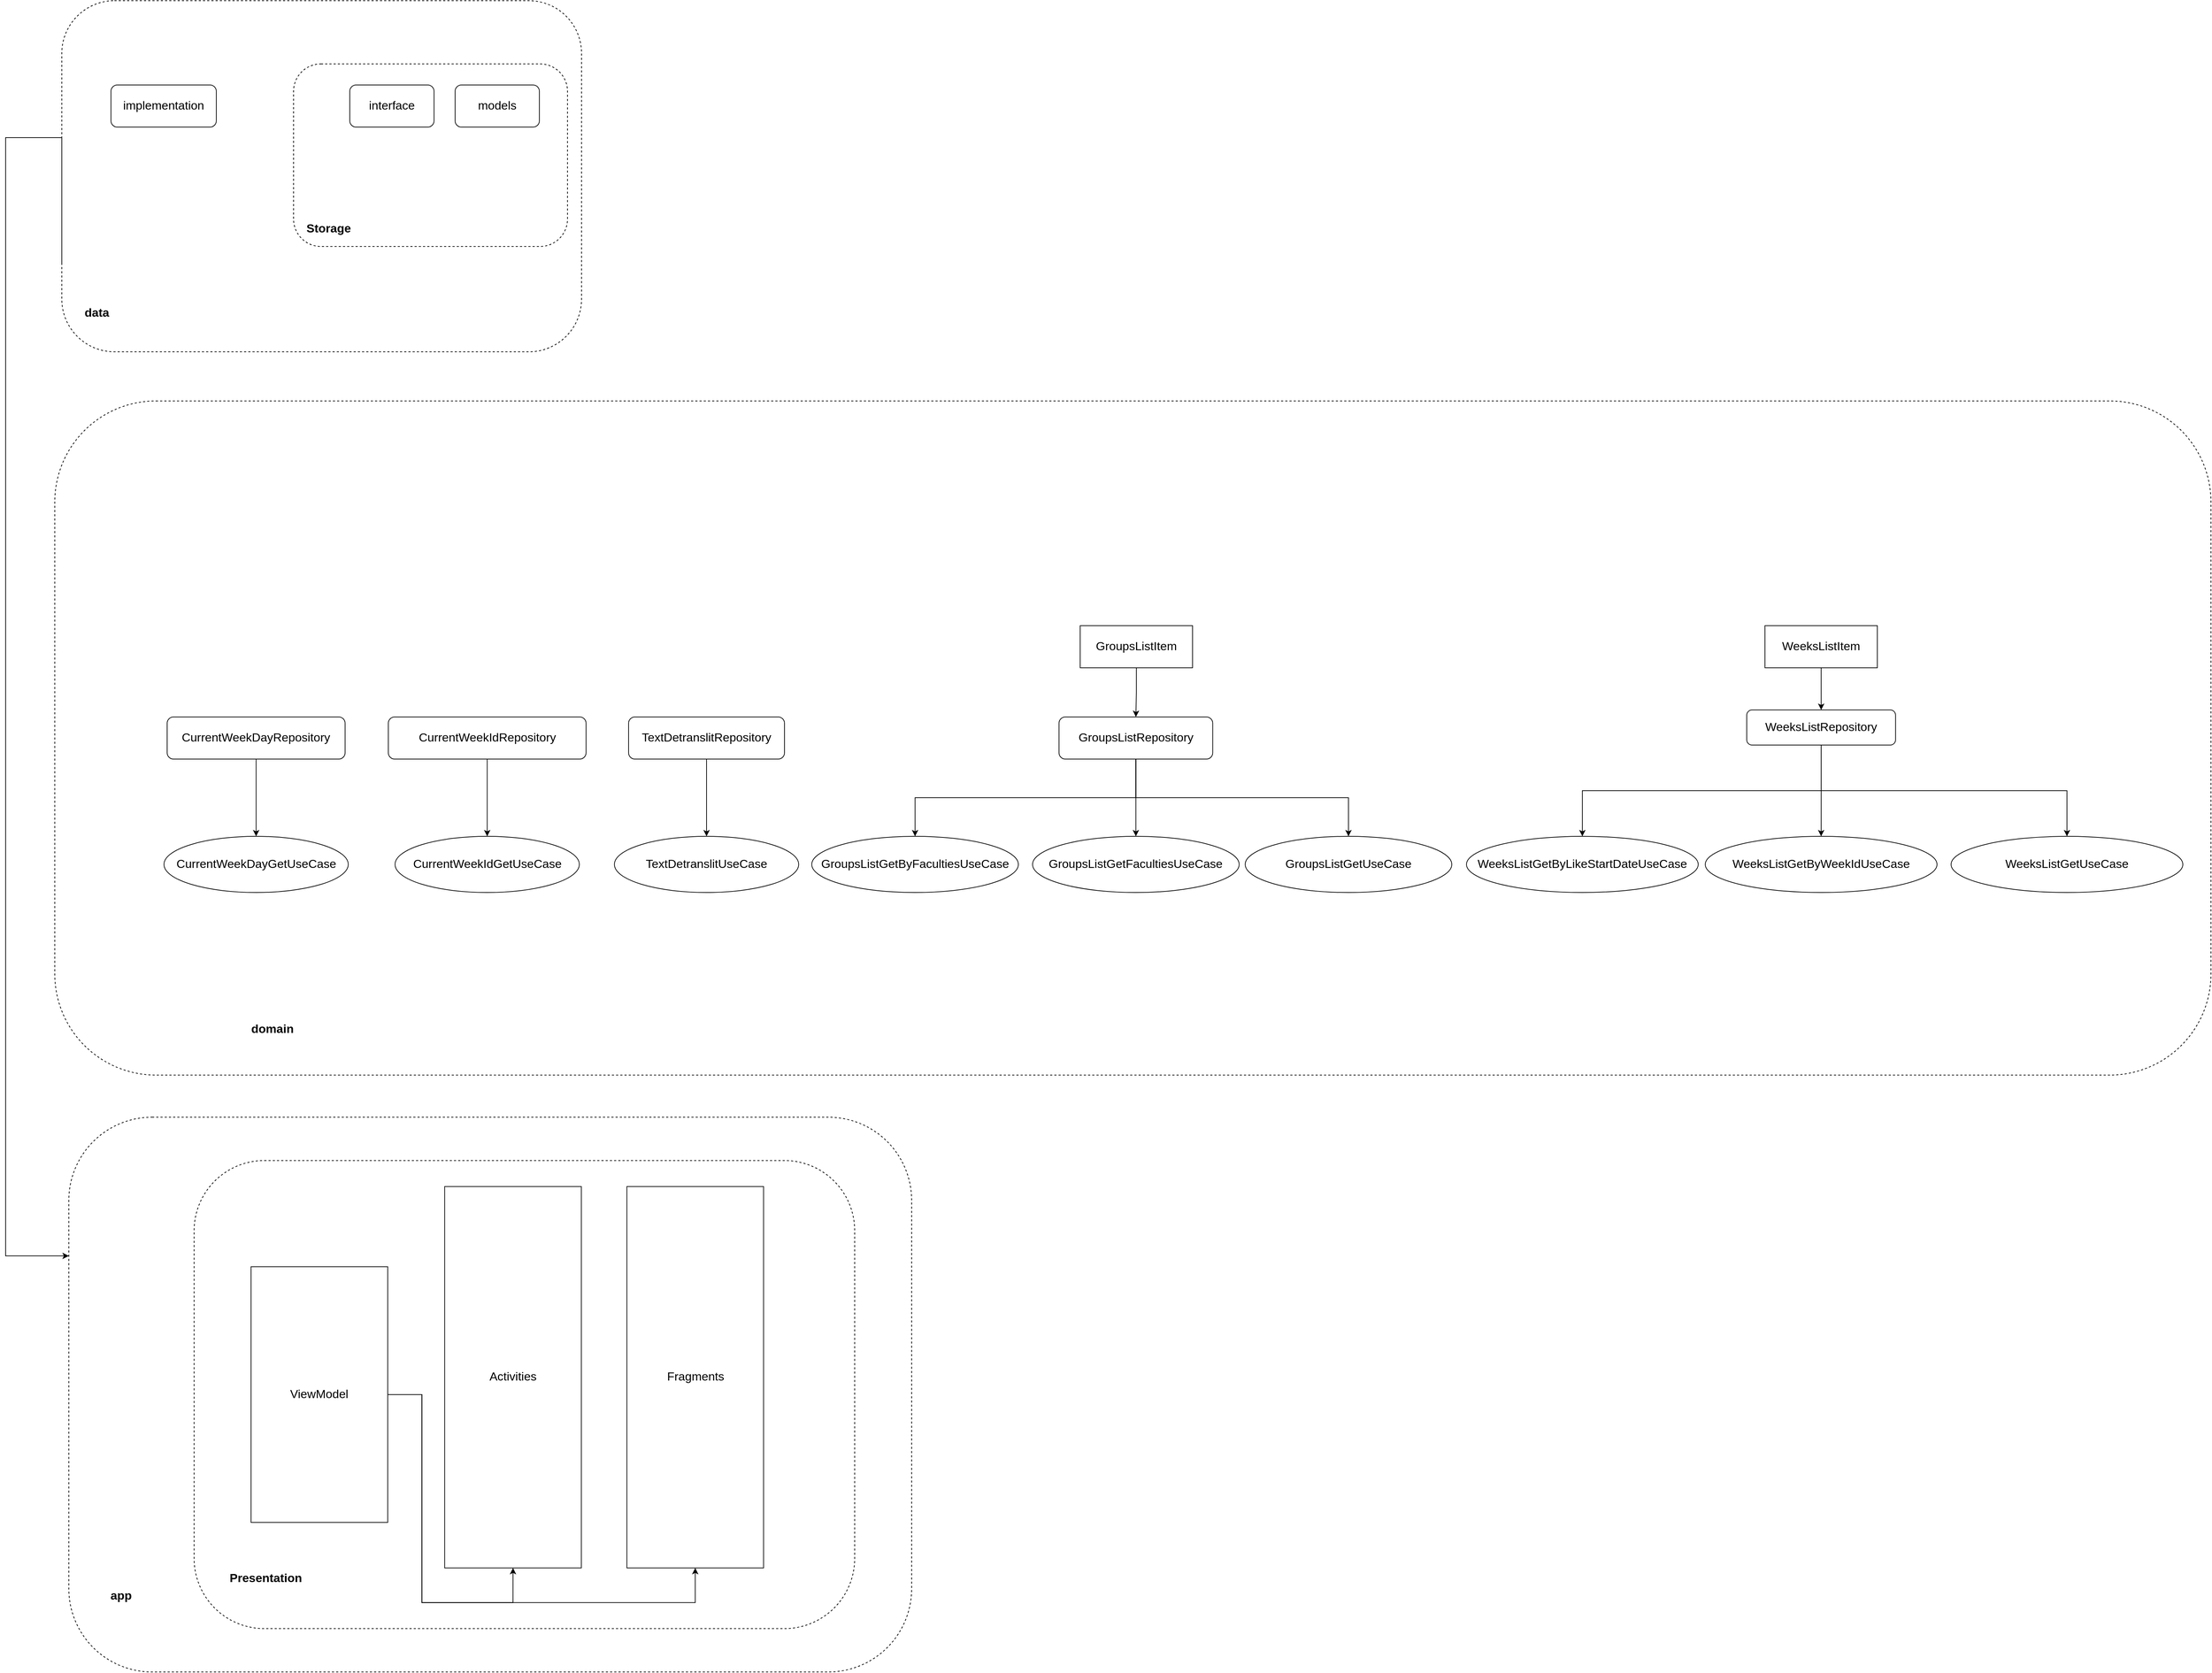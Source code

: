 <mxfile version="20.2.8" type="github">
  <diagram id="Dc5u9hlVZmJ9DCp1gOC9" name="Page-1">
    <mxGraphModel dx="2426" dy="3492" grid="1" gridSize="10" guides="1" tooltips="1" connect="1" arrows="1" fold="1" page="1" pageScale="1" pageWidth="850" pageHeight="1100" math="0" shadow="0">
      <root>
        <mxCell id="0" />
        <mxCell id="1" parent="0" />
        <mxCell id="wWSufEZwXDLfGZljW0We-4" value="" style="group" vertex="1" connectable="0" parent="1">
          <mxGeometry x="190" y="-430" width="3030" height="640" as="geometry" />
        </mxCell>
        <mxCell id="QKEaaRz8FZh1anZDFG1t-9" value="" style="rounded=1;whiteSpace=wrap;html=1;dashed=1;strokeColor=default;fontSize=17;fillColor=default;" parent="wWSufEZwXDLfGZljW0We-4" vertex="1">
          <mxGeometry x="-40" y="-350" width="3070" height="960" as="geometry" />
        </mxCell>
        <mxCell id="QKEaaRz8FZh1anZDFG1t-10" value="&lt;b&gt;domain&lt;/b&gt;" style="text;html=1;strokeColor=none;fillColor=none;align=center;verticalAlign=middle;whiteSpace=wrap;rounded=0;dashed=1;fontSize=17;" parent="wWSufEZwXDLfGZljW0We-4" vertex="1">
          <mxGeometry x="180.0" y="530" width="180.0" height="30" as="geometry" />
        </mxCell>
        <mxCell id="wWSufEZwXDLfGZljW0We-29" value="CurrentWeekDayRepository" style="rounded=1;whiteSpace=wrap;html=1;labelBackgroundColor=#FFFFFF;strokeColor=default;fontSize=17;fontColor=#000000;fillColor=none;" vertex="1" parent="wWSufEZwXDLfGZljW0We-4">
          <mxGeometry x="120.001" y="100" width="253.363" height="60" as="geometry" />
        </mxCell>
        <mxCell id="wWSufEZwXDLfGZljW0We-30" value="CurrentWeekIdRepository" style="rounded=1;whiteSpace=wrap;html=1;labelBackgroundColor=#FFFFFF;strokeColor=default;fontSize=17;fontColor=#000000;fillColor=none;" vertex="1" parent="wWSufEZwXDLfGZljW0We-4">
          <mxGeometry x="434.918" y="100" width="281.536" height="60" as="geometry" />
        </mxCell>
        <mxCell id="wWSufEZwXDLfGZljW0We-31" value="GroupsListRepository" style="rounded=1;whiteSpace=wrap;html=1;labelBackgroundColor=#FFFFFF;strokeColor=default;fontSize=17;fontColor=#000000;fillColor=none;" vertex="1" parent="wWSufEZwXDLfGZljW0We-4">
          <mxGeometry x="1389.851" y="100" width="218.862" height="60" as="geometry" />
        </mxCell>
        <mxCell id="wWSufEZwXDLfGZljW0We-33" value="TextDetranslitRepository" style="rounded=1;whiteSpace=wrap;html=1;labelBackgroundColor=#FFFFFF;strokeColor=default;fontSize=17;fontColor=#000000;fillColor=none;" vertex="1" parent="wWSufEZwXDLfGZljW0We-4">
          <mxGeometry x="777" y="100" width="222" height="60" as="geometry" />
        </mxCell>
        <mxCell id="wWSufEZwXDLfGZljW0We-52" style="edgeStyle=orthogonalEdgeStyle;rounded=0;orthogonalLoop=1;jettySize=auto;html=1;fontSize=17;fontColor=#000000;" edge="1" parent="wWSufEZwXDLfGZljW0We-4" source="wWSufEZwXDLfGZljW0We-34" target="wWSufEZwXDLfGZljW0We-50">
          <mxGeometry relative="1" as="geometry" />
        </mxCell>
        <mxCell id="wWSufEZwXDLfGZljW0We-53" style="edgeStyle=orthogonalEdgeStyle;rounded=0;orthogonalLoop=1;jettySize=auto;html=1;exitX=0.5;exitY=1;exitDx=0;exitDy=0;fontSize=17;fontColor=#000000;" edge="1" parent="wWSufEZwXDLfGZljW0We-4" source="wWSufEZwXDLfGZljW0We-34" target="wWSufEZwXDLfGZljW0We-49">
          <mxGeometry relative="1" as="geometry" />
        </mxCell>
        <mxCell id="wWSufEZwXDLfGZljW0We-34" value="WeeksListRepository" style="rounded=1;whiteSpace=wrap;html=1;labelBackgroundColor=#FFFFFF;strokeColor=default;fontSize=17;fontColor=#000000;fillColor=none;" vertex="1" parent="wWSufEZwXDLfGZljW0We-4">
          <mxGeometry x="2369.05" y="90" width="211.91" height="50" as="geometry" />
        </mxCell>
        <mxCell id="wWSufEZwXDLfGZljW0We-35" value="CurrentWeekDayGetUseCase" style="ellipse;whiteSpace=wrap;html=1;labelBackgroundColor=#FFFFFF;strokeColor=default;fontSize=17;fontColor=#000000;fillColor=none;" vertex="1" parent="wWSufEZwXDLfGZljW0We-4">
          <mxGeometry x="115.501" y="270" width="262.364" height="80" as="geometry" />
        </mxCell>
        <mxCell id="wWSufEZwXDLfGZljW0We-36" style="edgeStyle=orthogonalEdgeStyle;rounded=0;orthogonalLoop=1;jettySize=auto;html=1;fontSize=17;fontColor=#000000;" edge="1" parent="wWSufEZwXDLfGZljW0We-4" source="wWSufEZwXDLfGZljW0We-29" target="wWSufEZwXDLfGZljW0We-35">
          <mxGeometry relative="1" as="geometry" />
        </mxCell>
        <mxCell id="wWSufEZwXDLfGZljW0We-37" value="CurrentWeekIdGetUseCase" style="ellipse;whiteSpace=wrap;html=1;labelBackgroundColor=#FFFFFF;strokeColor=default;fontSize=17;fontColor=#000000;fillColor=none;" vertex="1" parent="wWSufEZwXDLfGZljW0We-4">
          <mxGeometry x="444.505" y="270" width="262.364" height="80" as="geometry" />
        </mxCell>
        <mxCell id="wWSufEZwXDLfGZljW0We-38" style="edgeStyle=orthogonalEdgeStyle;rounded=0;orthogonalLoop=1;jettySize=auto;html=1;exitX=0.5;exitY=1;exitDx=0;exitDy=0;entryX=0.5;entryY=0;entryDx=0;entryDy=0;fontSize=17;fontColor=#000000;" edge="1" parent="wWSufEZwXDLfGZljW0We-4" source="wWSufEZwXDLfGZljW0We-30" target="wWSufEZwXDLfGZljW0We-37">
          <mxGeometry relative="1" as="geometry" />
        </mxCell>
        <mxCell id="wWSufEZwXDLfGZljW0We-39" value="TextDetranslitUseCase" style="ellipse;whiteSpace=wrap;html=1;labelBackgroundColor=#FFFFFF;strokeColor=default;fontSize=17;fontColor=#000000;fillColor=none;" vertex="1" parent="wWSufEZwXDLfGZljW0We-4">
          <mxGeometry x="756.818" y="270" width="262.364" height="80" as="geometry" />
        </mxCell>
        <mxCell id="wWSufEZwXDLfGZljW0We-40" style="edgeStyle=orthogonalEdgeStyle;rounded=0;orthogonalLoop=1;jettySize=auto;html=1;exitX=0.5;exitY=1;exitDx=0;exitDy=0;fontSize=17;fontColor=#000000;" edge="1" parent="wWSufEZwXDLfGZljW0We-4" source="wWSufEZwXDLfGZljW0We-33" target="wWSufEZwXDLfGZljW0We-39">
          <mxGeometry relative="1" as="geometry" />
        </mxCell>
        <mxCell id="wWSufEZwXDLfGZljW0We-41" value="GroupsListGetByFacultiesUseCase" style="ellipse;whiteSpace=wrap;html=1;labelBackgroundColor=#FFFFFF;strokeColor=default;fontSize=17;fontColor=#000000;fillColor=none;" vertex="1" parent="wWSufEZwXDLfGZljW0We-4">
          <mxGeometry x="1037.8" y="270" width="294.2" height="80" as="geometry" />
        </mxCell>
        <mxCell id="wWSufEZwXDLfGZljW0We-44" style="edgeStyle=orthogonalEdgeStyle;rounded=0;orthogonalLoop=1;jettySize=auto;html=1;exitX=0.5;exitY=1;exitDx=0;exitDy=0;fontSize=17;fontColor=#000000;" edge="1" parent="wWSufEZwXDLfGZljW0We-4" source="wWSufEZwXDLfGZljW0We-31" target="wWSufEZwXDLfGZljW0We-41">
          <mxGeometry relative="1" as="geometry" />
        </mxCell>
        <mxCell id="wWSufEZwXDLfGZljW0We-42" value="GroupsListGetFacultiesUseCase" style="ellipse;whiteSpace=wrap;html=1;labelBackgroundColor=#FFFFFF;strokeColor=default;fontSize=17;fontColor=#000000;fillColor=none;" vertex="1" parent="wWSufEZwXDLfGZljW0We-4">
          <mxGeometry x="1352.182" y="270" width="294.2" height="80" as="geometry" />
        </mxCell>
        <mxCell id="wWSufEZwXDLfGZljW0We-45" style="edgeStyle=orthogonalEdgeStyle;rounded=0;orthogonalLoop=1;jettySize=auto;html=1;exitX=0.5;exitY=1;exitDx=0;exitDy=0;fontSize=17;fontColor=#000000;" edge="1" parent="wWSufEZwXDLfGZljW0We-4" source="wWSufEZwXDLfGZljW0We-31" target="wWSufEZwXDLfGZljW0We-42">
          <mxGeometry relative="1" as="geometry" />
        </mxCell>
        <mxCell id="wWSufEZwXDLfGZljW0We-43" value="GroupsListGetUseCase" style="ellipse;whiteSpace=wrap;html=1;labelBackgroundColor=#FFFFFF;strokeColor=default;fontSize=17;fontColor=#000000;fillColor=none;" vertex="1" parent="wWSufEZwXDLfGZljW0We-4">
          <mxGeometry x="1654.909" y="270" width="294.2" height="80" as="geometry" />
        </mxCell>
        <mxCell id="wWSufEZwXDLfGZljW0We-46" style="edgeStyle=orthogonalEdgeStyle;rounded=0;orthogonalLoop=1;jettySize=auto;html=1;exitX=0.5;exitY=1;exitDx=0;exitDy=0;fontSize=17;fontColor=#000000;" edge="1" parent="wWSufEZwXDLfGZljW0We-4" source="wWSufEZwXDLfGZljW0We-31" target="wWSufEZwXDLfGZljW0We-43">
          <mxGeometry relative="1" as="geometry" />
        </mxCell>
        <mxCell id="wWSufEZwXDLfGZljW0We-49" value="WeeksListGetByLikeStartDateUseCase" style="ellipse;whiteSpace=wrap;html=1;labelBackgroundColor=#FFFFFF;strokeColor=default;fontSize=17;fontColor=#000000;fillColor=none;" vertex="1" parent="wWSufEZwXDLfGZljW0We-4">
          <mxGeometry x="1970" y="270" width="330" height="80" as="geometry" />
        </mxCell>
        <mxCell id="wWSufEZwXDLfGZljW0We-50" value="WeeksListGetByWeekIdUseCase" style="ellipse;whiteSpace=wrap;html=1;labelBackgroundColor=#FFFFFF;strokeColor=default;fontSize=17;fontColor=#000000;fillColor=none;" vertex="1" parent="wWSufEZwXDLfGZljW0We-4">
          <mxGeometry x="2310" y="270" width="330" height="80" as="geometry" />
        </mxCell>
        <mxCell id="wWSufEZwXDLfGZljW0We-56" style="edgeStyle=orthogonalEdgeStyle;rounded=0;orthogonalLoop=1;jettySize=auto;html=1;exitX=0.5;exitY=1;exitDx=0;exitDy=0;entryX=0.5;entryY=0;entryDx=0;entryDy=0;fontSize=17;fontColor=#000000;" edge="1" parent="wWSufEZwXDLfGZljW0We-4" source="wWSufEZwXDLfGZljW0We-55" target="wWSufEZwXDLfGZljW0We-31">
          <mxGeometry relative="1" as="geometry" />
        </mxCell>
        <mxCell id="wWSufEZwXDLfGZljW0We-55" value="GroupsListItem" style="rounded=0;whiteSpace=wrap;html=1;labelBackgroundColor=#FFFFFF;strokeColor=default;fontSize=17;fontColor=#000000;fillColor=none;" vertex="1" parent="wWSufEZwXDLfGZljW0We-4">
          <mxGeometry x="1420" y="-30" width="160" height="60" as="geometry" />
        </mxCell>
        <mxCell id="wWSufEZwXDLfGZljW0We-57" value="WeeksListItem" style="rounded=0;whiteSpace=wrap;html=1;labelBackgroundColor=#FFFFFF;strokeColor=default;fontSize=17;fontColor=#000000;fillColor=none;" vertex="1" parent="wWSufEZwXDLfGZljW0We-4">
          <mxGeometry x="2395" y="-30" width="160" height="60" as="geometry" />
        </mxCell>
        <mxCell id="wWSufEZwXDLfGZljW0We-58" style="edgeStyle=orthogonalEdgeStyle;rounded=0;orthogonalLoop=1;jettySize=auto;html=1;fontSize=17;fontColor=#000000;" edge="1" parent="wWSufEZwXDLfGZljW0We-4" source="wWSufEZwXDLfGZljW0We-57" target="wWSufEZwXDLfGZljW0We-34">
          <mxGeometry relative="1" as="geometry" />
        </mxCell>
        <mxCell id="wWSufEZwXDLfGZljW0We-9" value="" style="group;fillColor=default;" vertex="1" connectable="0" parent="1">
          <mxGeometry x="160" y="-1350" width="740" height="500" as="geometry" />
        </mxCell>
        <mxCell id="wWSufEZwXDLfGZljW0We-7" value="" style="rounded=1;whiteSpace=wrap;html=1;strokeColor=default;fontSize=17;fillColor=none;dashed=1;" vertex="1" parent="wWSufEZwXDLfGZljW0We-9">
          <mxGeometry width="740" height="500" as="geometry" />
        </mxCell>
        <mxCell id="wWSufEZwXDLfGZljW0We-8" value="&lt;b&gt;data&lt;/b&gt;" style="text;html=1;strokeColor=none;fillColor=none;align=center;verticalAlign=middle;whiteSpace=wrap;rounded=0;dashed=1;fontSize=17;" vertex="1" parent="wWSufEZwXDLfGZljW0We-9">
          <mxGeometry x="20" y="430" width="60" height="30" as="geometry" />
        </mxCell>
        <mxCell id="wWSufEZwXDLfGZljW0We-23" value="implementation" style="rounded=1;whiteSpace=wrap;html=1;strokeColor=default;fontSize=17;fillColor=none;" vertex="1" parent="wWSufEZwXDLfGZljW0We-9">
          <mxGeometry x="70" y="120" width="150" height="60" as="geometry" />
        </mxCell>
        <mxCell id="wWSufEZwXDLfGZljW0We-26" value="" style="group" vertex="1" connectable="0" parent="wWSufEZwXDLfGZljW0We-9">
          <mxGeometry x="330" y="90" width="390" height="260" as="geometry" />
        </mxCell>
        <mxCell id="wWSufEZwXDLfGZljW0We-24" value="" style="rounded=1;whiteSpace=wrap;html=1;strokeColor=default;fontSize=17;fillColor=none;dashed=1;" vertex="1" parent="wWSufEZwXDLfGZljW0We-26">
          <mxGeometry width="390" height="260" as="geometry" />
        </mxCell>
        <mxCell id="wWSufEZwXDLfGZljW0We-10" value="models" style="rounded=1;whiteSpace=wrap;html=1;strokeColor=default;fontSize=17;fillColor=none;" vertex="1" parent="wWSufEZwXDLfGZljW0We-26">
          <mxGeometry x="230" y="30" width="120" height="60" as="geometry" />
        </mxCell>
        <mxCell id="wWSufEZwXDLfGZljW0We-22" value="interface" style="rounded=1;whiteSpace=wrap;html=1;strokeColor=default;fontSize=17;fillColor=none;" vertex="1" parent="wWSufEZwXDLfGZljW0We-26">
          <mxGeometry x="80" y="30" width="120" height="60" as="geometry" />
        </mxCell>
        <mxCell id="wWSufEZwXDLfGZljW0We-25" value="&lt;b&gt;Storage&lt;/b&gt;" style="text;html=1;strokeColor=none;fillColor=none;align=center;verticalAlign=middle;whiteSpace=wrap;rounded=0;dashed=1;fontSize=17;" vertex="1" parent="wWSufEZwXDLfGZljW0We-26">
          <mxGeometry x="20" y="220" width="60" height="30" as="geometry" />
        </mxCell>
        <mxCell id="wWSufEZwXDLfGZljW0We-5" value="" style="group" vertex="1" connectable="0" parent="1">
          <mxGeometry x="170" y="240" width="1200" height="790" as="geometry" />
        </mxCell>
        <mxCell id="QKEaaRz8FZh1anZDFG1t-1" value="" style="rounded=1;whiteSpace=wrap;html=1;dashed=1;" parent="wWSufEZwXDLfGZljW0We-5" vertex="1">
          <mxGeometry width="1200" height="790" as="geometry" />
        </mxCell>
        <mxCell id="QKEaaRz8FZh1anZDFG1t-3" value="app" style="text;html=1;align=center;verticalAlign=middle;resizable=0;points=[];autosize=1;strokeColor=none;fillColor=none;fontSize=17;fontStyle=1" parent="wWSufEZwXDLfGZljW0We-5" vertex="1">
          <mxGeometry x="48.649" y="666.562" width="50" height="30" as="geometry" />
        </mxCell>
        <mxCell id="wWSufEZwXDLfGZljW0We-6" value="" style="group" vertex="1" connectable="0" parent="wWSufEZwXDLfGZljW0We-5">
          <mxGeometry x="178.378" y="61.719" width="940.541" height="666.562" as="geometry" />
        </mxCell>
        <mxCell id="QKEaaRz8FZh1anZDFG1t-8" value="" style="rounded=1;whiteSpace=wrap;html=1;strokeColor=default;fontSize=17;fillColor=none;dashed=1;" parent="wWSufEZwXDLfGZljW0We-6" vertex="1">
          <mxGeometry width="940.541" height="666.562" as="geometry" />
        </mxCell>
        <mxCell id="QKEaaRz8FZh1anZDFG1t-2" value="Presentation&lt;br style=&quot;font-size: 17px;&quot;&gt;" style="text;html=1;align=center;verticalAlign=middle;resizable=0;points=[];autosize=1;strokeColor=none;fillColor=none;fontStyle=1;fontSize=17;" parent="wWSufEZwXDLfGZljW0We-6" vertex="1">
          <mxGeometry x="36.175" y="580.156" width="130" height="30" as="geometry" />
        </mxCell>
        <mxCell id="wWSufEZwXDLfGZljW0We-18" style="edgeStyle=orthogonalEdgeStyle;rounded=0;orthogonalLoop=1;jettySize=auto;html=1;exitX=1;exitY=0.5;exitDx=0;exitDy=0;fontSize=17;" edge="1" parent="wWSufEZwXDLfGZljW0We-6" source="wWSufEZwXDLfGZljW0We-12" target="QKEaaRz8FZh1anZDFG1t-6">
          <mxGeometry relative="1" as="geometry">
            <Array as="points">
              <mxPoint x="324.324" y="333.281" />
              <mxPoint x="324.324" y="629.531" />
              <mxPoint x="713.514" y="629.531" />
            </Array>
          </mxGeometry>
        </mxCell>
        <mxCell id="wWSufEZwXDLfGZljW0We-20" style="edgeStyle=orthogonalEdgeStyle;rounded=0;orthogonalLoop=1;jettySize=auto;html=1;exitX=1;exitY=0.5;exitDx=0;exitDy=0;entryX=0.5;entryY=1;entryDx=0;entryDy=0;fontSize=17;" edge="1" parent="wWSufEZwXDLfGZljW0We-6" source="wWSufEZwXDLfGZljW0We-12" target="QKEaaRz8FZh1anZDFG1t-4">
          <mxGeometry relative="1" as="geometry">
            <Array as="points">
              <mxPoint x="324.324" y="333.281" />
              <mxPoint x="324.324" y="629.531" />
              <mxPoint x="454.054" y="629.531" />
            </Array>
          </mxGeometry>
        </mxCell>
        <mxCell id="wWSufEZwXDLfGZljW0We-12" value="ViewModel" style="rounded=0;whiteSpace=wrap;html=1;strokeColor=default;fontSize=17;fillColor=none;" vertex="1" parent="wWSufEZwXDLfGZljW0We-6">
          <mxGeometry x="81.081" y="151.211" width="194.595" height="364.141" as="geometry" />
        </mxCell>
        <mxCell id="QKEaaRz8FZh1anZDFG1t-6" value="Fragments" style="rounded=0;whiteSpace=wrap;html=1;strokeColor=default;fontSize=17;fillColor=none;" parent="wWSufEZwXDLfGZljW0We-6" vertex="1">
          <mxGeometry x="616.216" y="37.031" width="194.595" height="543.125" as="geometry" />
        </mxCell>
        <mxCell id="QKEaaRz8FZh1anZDFG1t-4" value="Activities" style="rounded=0;whiteSpace=wrap;html=1;strokeColor=default;fontSize=17;fillColor=none;" parent="wWSufEZwXDLfGZljW0We-6" vertex="1">
          <mxGeometry x="356.757" y="37.031" width="194.595" height="543.125" as="geometry" />
        </mxCell>
        <mxCell id="wWSufEZwXDLfGZljW0We-16" style="edgeStyle=orthogonalEdgeStyle;rounded=0;orthogonalLoop=1;jettySize=auto;html=1;exitX=0;exitY=0.75;exitDx=0;exitDy=0;entryX=0;entryY=0.25;entryDx=0;entryDy=0;fontSize=17;" edge="1" parent="1" source="wWSufEZwXDLfGZljW0We-7" target="QKEaaRz8FZh1anZDFG1t-1">
          <mxGeometry relative="1" as="geometry">
            <Array as="points">
              <mxPoint x="80" y="-1155" />
              <mxPoint x="80" y="438" />
            </Array>
          </mxGeometry>
        </mxCell>
        <mxCell id="wWSufEZwXDLfGZljW0We-51" value="WeeksListGetUseCase" style="ellipse;whiteSpace=wrap;html=1;labelBackgroundColor=#FFFFFF;strokeColor=default;fontSize=17;fontColor=#000000;fillColor=none;" vertex="1" parent="1">
          <mxGeometry x="2850" y="-160" width="330" height="80" as="geometry" />
        </mxCell>
        <mxCell id="wWSufEZwXDLfGZljW0We-54" style="edgeStyle=orthogonalEdgeStyle;rounded=0;orthogonalLoop=1;jettySize=auto;html=1;exitX=0.5;exitY=1;exitDx=0;exitDy=0;fontSize=17;fontColor=#000000;" edge="1" parent="1" source="wWSufEZwXDLfGZljW0We-34" target="wWSufEZwXDLfGZljW0We-51">
          <mxGeometry relative="1" as="geometry" />
        </mxCell>
      </root>
    </mxGraphModel>
  </diagram>
</mxfile>
